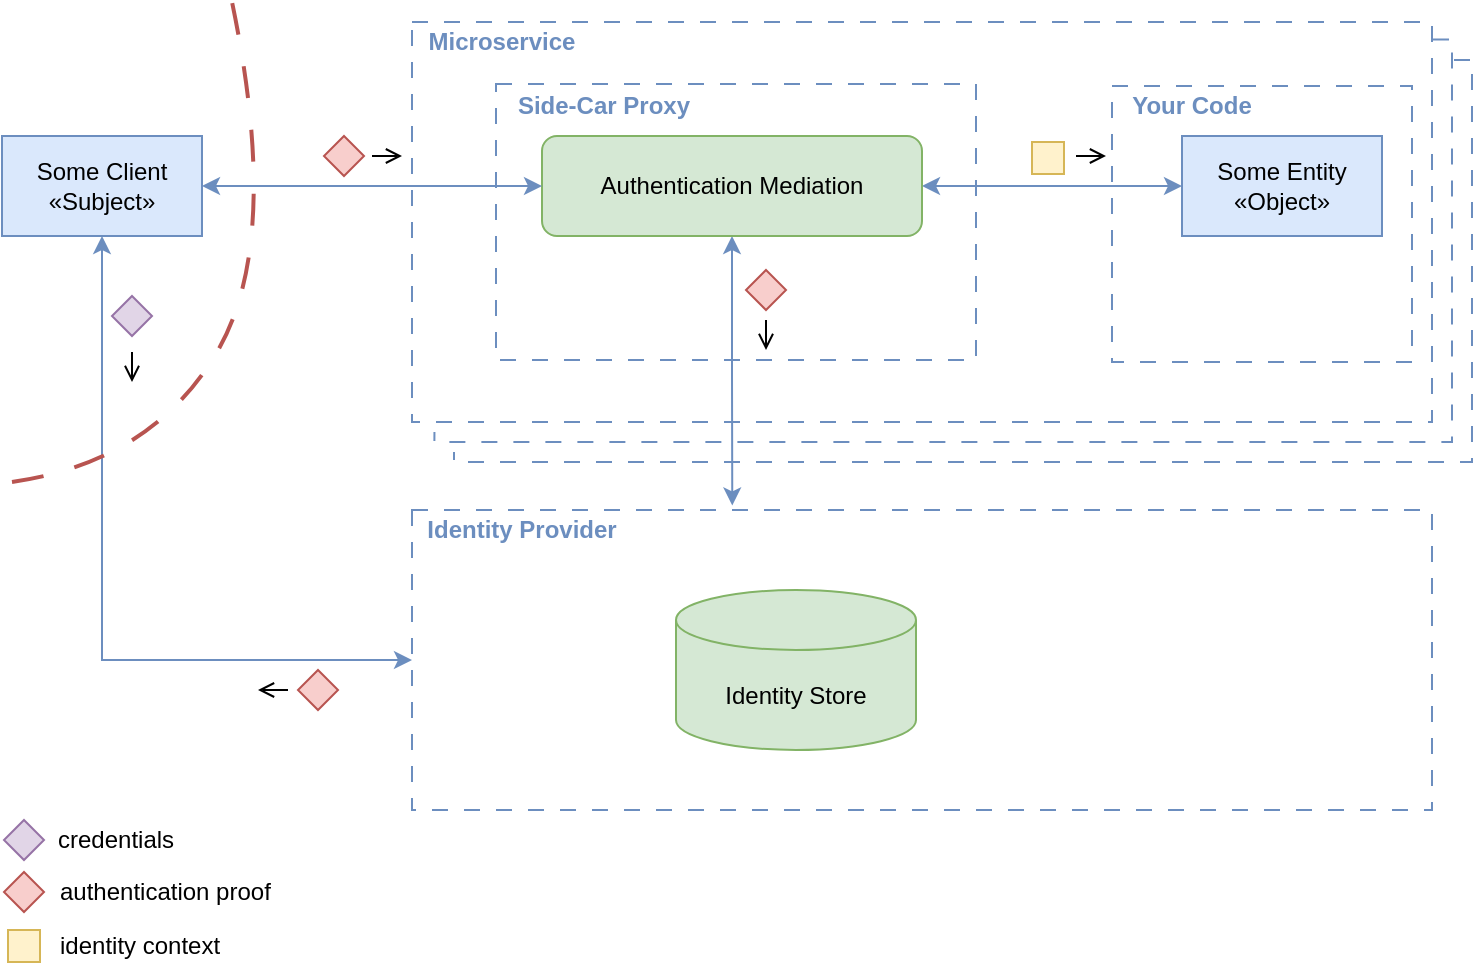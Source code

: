 <mxfile version="27.1.6">
  <diagram name="Page-1" id="vSZzm0c0lSDc5pFVxaaF">
    <mxGraphModel dx="1371" dy="887" grid="1" gridSize="10" guides="1" tooltips="1" connect="1" arrows="1" fold="1" page="1" pageScale="1" pageWidth="850" pageHeight="1100" math="0" shadow="0">
      <root>
        <mxCell id="0" />
        <mxCell id="1" parent="0" />
        <mxCell id="P9exJsjkpcG24izdwx1V-1" value="" style="rounded=0;whiteSpace=wrap;html=1;fillColor=none;strokeColor=#6c8ebf;dashed=1;dashPattern=8 8;" parent="1" vertex="1">
          <mxGeometry x="250" y="30" width="510" height="200" as="geometry" />
        </mxCell>
        <mxCell id="fo6R8_58uPIGh2nn-8rE-17" value="" style="rounded=0;whiteSpace=wrap;html=1;fillColor=none;strokeColor=#6c8ebf;dashed=1;dashPattern=8 8;" parent="1" vertex="1">
          <mxGeometry x="292" y="61" width="240" height="138" as="geometry" />
        </mxCell>
        <mxCell id="P9exJsjkpcG24izdwx1V-12" value="" style="rounded=0;whiteSpace=wrap;html=1;fillColor=none;strokeColor=#6c8ebf;dashed=1;dashPattern=8 8;" parent="1" vertex="1">
          <mxGeometry x="600" y="62" width="150" height="138" as="geometry" />
        </mxCell>
        <mxCell id="aPNDeGo1sduExx9jBJkK-10" style="edgeStyle=orthogonalEdgeStyle;rounded=0;orthogonalLoop=1;jettySize=auto;html=1;entryX=0.314;entryY=-0.015;entryDx=0;entryDy=0;startArrow=classic;startFill=1;fillColor=#dae8fc;strokeColor=#6c8ebf;entryPerimeter=0;" parent="1" source="aPNDeGo1sduExx9jBJkK-1" target="fo6R8_58uPIGh2nn-8rE-9" edge="1">
          <mxGeometry relative="1" as="geometry">
            <mxPoint x="442" y="166" as="targetPoint" />
          </mxGeometry>
        </mxCell>
        <mxCell id="aPNDeGo1sduExx9jBJkK-16" style="edgeStyle=orthogonalEdgeStyle;rounded=0;orthogonalLoop=1;jettySize=auto;html=1;entryX=0;entryY=0.5;entryDx=0;entryDy=0;startArrow=classic;startFill=1;fillColor=#dae8fc;strokeColor=#6c8ebf;" parent="1" source="aPNDeGo1sduExx9jBJkK-1" target="aPNDeGo1sduExx9jBJkK-4" edge="1">
          <mxGeometry relative="1" as="geometry" />
        </mxCell>
        <mxCell id="aPNDeGo1sduExx9jBJkK-1" value="Authentication Mediation" style="rounded=1;whiteSpace=wrap;html=1;fillColor=#d5e8d4;strokeColor=#82b366;" parent="1" vertex="1">
          <mxGeometry x="315" y="87" width="190" height="50" as="geometry" />
        </mxCell>
        <mxCell id="aPNDeGo1sduExx9jBJkK-15" style="edgeStyle=orthogonalEdgeStyle;rounded=0;orthogonalLoop=1;jettySize=auto;html=1;entryX=0;entryY=0.5;entryDx=0;entryDy=0;startArrow=classic;startFill=1;fillColor=#dae8fc;strokeColor=#6c8ebf;" parent="1" source="aPNDeGo1sduExx9jBJkK-2" target="aPNDeGo1sduExx9jBJkK-1" edge="1">
          <mxGeometry relative="1" as="geometry" />
        </mxCell>
        <mxCell id="fo6R8_58uPIGh2nn-8rE-11" style="edgeStyle=orthogonalEdgeStyle;rounded=0;orthogonalLoop=1;jettySize=auto;html=1;fillColor=#dae8fc;strokeColor=#6c8ebf;startArrow=classic;startFill=1;entryX=0;entryY=0.5;entryDx=0;entryDy=0;exitX=0.5;exitY=1;exitDx=0;exitDy=0;" parent="1" source="aPNDeGo1sduExx9jBJkK-2" target="fo6R8_58uPIGh2nn-8rE-9" edge="1">
          <mxGeometry relative="1" as="geometry">
            <mxPoint x="220" y="310" as="targetPoint" />
            <Array as="points">
              <mxPoint x="95" y="349" />
            </Array>
          </mxGeometry>
        </mxCell>
        <mxCell id="aPNDeGo1sduExx9jBJkK-2" value="Some Client&lt;br&gt;«Subject»" style="rounded=0;whiteSpace=wrap;html=1;fillColor=#dae8fc;strokeColor=#6c8ebf;" parent="1" vertex="1">
          <mxGeometry x="45" y="87" width="100" height="50" as="geometry" />
        </mxCell>
        <mxCell id="aPNDeGo1sduExx9jBJkK-4" value="Some Entity&lt;br&gt;«Object»" style="rounded=0;whiteSpace=wrap;html=1;fillColor=#dae8fc;strokeColor=#6c8ebf;" parent="1" vertex="1">
          <mxGeometry x="635" y="87" width="100" height="50" as="geometry" />
        </mxCell>
        <mxCell id="P9exJsjkpcG24izdwx1V-3" value="Microservice" style="text;html=1;align=center;verticalAlign=middle;whiteSpace=wrap;rounded=0;fillColor=none;fontColor=#6C8EBF;fontStyle=1" parent="1" vertex="1">
          <mxGeometry x="250" y="30" width="90" height="19" as="geometry" />
        </mxCell>
        <mxCell id="P9exJsjkpcG24izdwx1V-13" value="Your Code" style="text;html=1;align=center;verticalAlign=middle;whiteSpace=wrap;rounded=0;fillColor=none;fontColor=#6C8EBF;fontStyle=1" parent="1" vertex="1">
          <mxGeometry x="600" y="62" width="80" height="19" as="geometry" />
        </mxCell>
        <mxCell id="fo6R8_58uPIGh2nn-8rE-1" value="Identity Store" style="shape=cylinder3;whiteSpace=wrap;html=1;boundedLbl=1;backgroundOutline=1;size=15;fillColor=#d5e8d4;strokeColor=#82b366;" parent="1" vertex="1">
          <mxGeometry x="382" y="314" width="120" height="80" as="geometry" />
        </mxCell>
        <mxCell id="fo6R8_58uPIGh2nn-8rE-2" value="" style="rhombus;whiteSpace=wrap;html=1;fillColor=#e1d5e7;strokeColor=#9673a6;" parent="1" vertex="1">
          <mxGeometry x="100" y="167" width="20" height="20" as="geometry" />
        </mxCell>
        <mxCell id="fo6R8_58uPIGh2nn-8rE-3" value="" style="rhombus;whiteSpace=wrap;html=1;fillColor=#f8cecc;strokeColor=#b85450;" parent="1" vertex="1">
          <mxGeometry x="193" y="354" width="20" height="20" as="geometry" />
        </mxCell>
        <mxCell id="fo6R8_58uPIGh2nn-8rE-4" value="" style="rhombus;whiteSpace=wrap;html=1;fillColor=#e1d5e7;strokeColor=#9673a6;" parent="1" vertex="1">
          <mxGeometry x="46" y="429" width="20" height="20" as="geometry" />
        </mxCell>
        <mxCell id="fo6R8_58uPIGh2nn-8rE-5" value="" style="rhombus;whiteSpace=wrap;html=1;fillColor=#f8cecc;strokeColor=#b85450;" parent="1" vertex="1">
          <mxGeometry x="46" y="455" width="20" height="20" as="geometry" />
        </mxCell>
        <mxCell id="fo6R8_58uPIGh2nn-8rE-7" value="credentials" style="text;html=1;align=left;verticalAlign=middle;whiteSpace=wrap;rounded=0;" parent="1" vertex="1">
          <mxGeometry x="71" y="429" width="60" height="20" as="geometry" />
        </mxCell>
        <mxCell id="fo6R8_58uPIGh2nn-8rE-8" value="authentication proof" style="text;html=1;align=left;verticalAlign=middle;whiteSpace=wrap;rounded=0;" parent="1" vertex="1">
          <mxGeometry x="72" y="455" width="145" height="20" as="geometry" />
        </mxCell>
        <mxCell id="fo6R8_58uPIGh2nn-8rE-9" value="" style="rounded=0;whiteSpace=wrap;html=1;fillColor=none;strokeColor=#6c8ebf;dashed=1;dashPattern=8 8;" parent="1" vertex="1">
          <mxGeometry x="250" y="274" width="510" height="150" as="geometry" />
        </mxCell>
        <mxCell id="fo6R8_58uPIGh2nn-8rE-10" value="Identity Provider" style="text;html=1;align=center;verticalAlign=middle;whiteSpace=wrap;rounded=0;fillColor=none;fontColor=#6C8EBF;fontStyle=1" parent="1" vertex="1">
          <mxGeometry x="250" y="274" width="110" height="19" as="geometry" />
        </mxCell>
        <mxCell id="fo6R8_58uPIGh2nn-8rE-12" value="" style="rhombus;whiteSpace=wrap;html=1;fillColor=#f8cecc;strokeColor=#b85450;" parent="1" vertex="1">
          <mxGeometry x="206" y="87" width="20" height="20" as="geometry" />
        </mxCell>
        <mxCell id="fo6R8_58uPIGh2nn-8rE-13" value="" style="rhombus;whiteSpace=wrap;html=1;fillColor=#f8cecc;strokeColor=#b85450;" parent="1" vertex="1">
          <mxGeometry x="417" y="154" width="20" height="20" as="geometry" />
        </mxCell>
        <mxCell id="fo6R8_58uPIGh2nn-8rE-14" style="edgeStyle=orthogonalEdgeStyle;rounded=0;orthogonalLoop=1;jettySize=auto;html=1;entryX=0.022;entryY=1.025;entryDx=0;entryDy=0;entryPerimeter=0;exitX=1.001;exitY=0.044;exitDx=0;exitDy=0;exitPerimeter=0;endArrow=none;startFill=0;fillColor=#dae8fc;strokeColor=#6c8ebf;dashed=1;dashPattern=8 8;" parent="1" source="P9exJsjkpcG24izdwx1V-1" target="P9exJsjkpcG24izdwx1V-1" edge="1">
          <mxGeometry relative="1" as="geometry">
            <Array as="points">
              <mxPoint x="770" y="39" />
              <mxPoint x="770" y="240" />
              <mxPoint x="261" y="240" />
            </Array>
          </mxGeometry>
        </mxCell>
        <mxCell id="fo6R8_58uPIGh2nn-8rE-16" style="edgeStyle=orthogonalEdgeStyle;rounded=0;orthogonalLoop=1;jettySize=auto;html=1;entryX=0.022;entryY=1.025;entryDx=0;entryDy=0;entryPerimeter=0;exitX=1.001;exitY=0.044;exitDx=0;exitDy=0;exitPerimeter=0;endArrow=none;startFill=0;fillColor=#dae8fc;strokeColor=#6c8ebf;dashed=1;dashPattern=8 8;" parent="1" edge="1">
          <mxGeometry relative="1" as="geometry">
            <mxPoint x="771" y="49" as="sourcePoint" />
            <mxPoint x="271" y="245" as="targetPoint" />
            <Array as="points">
              <mxPoint x="780" y="49" />
              <mxPoint x="780" y="250" />
              <mxPoint x="271" y="250" />
            </Array>
          </mxGeometry>
        </mxCell>
        <mxCell id="fo6R8_58uPIGh2nn-8rE-18" value="Side-Car Proxy" style="text;html=1;align=center;verticalAlign=middle;whiteSpace=wrap;rounded=0;fillColor=none;fontColor=#6C8EBF;fontStyle=1" parent="1" vertex="1">
          <mxGeometry x="292" y="62" width="108" height="19" as="geometry" />
        </mxCell>
        <mxCell id="fo6R8_58uPIGh2nn-8rE-19" value="" style="whiteSpace=wrap;html=1;aspect=fixed;fillColor=#fff2cc;strokeColor=#d6b656;" parent="1" vertex="1">
          <mxGeometry x="560" y="90" width="16" height="16" as="geometry" />
        </mxCell>
        <mxCell id="fo6R8_58uPIGh2nn-8rE-20" value="" style="whiteSpace=wrap;html=1;aspect=fixed;fillColor=#fff2cc;strokeColor=#d6b656;" parent="1" vertex="1">
          <mxGeometry x="48" y="484" width="16" height="16" as="geometry" />
        </mxCell>
        <mxCell id="fo6R8_58uPIGh2nn-8rE-21" value="&lt;div align=&quot;left&quot;&gt;identity context&lt;/div&gt;" style="text;html=1;align=left;verticalAlign=middle;whiteSpace=wrap;rounded=0;" parent="1" vertex="1">
          <mxGeometry x="72" y="482" width="145" height="20" as="geometry" />
        </mxCell>
        <mxCell id="X6U0VJhvKJz10bmk280f-1" value="" style="endArrow=open;html=1;rounded=0;endFill=0;" edge="1" parent="1">
          <mxGeometry width="50" height="50" relative="1" as="geometry">
            <mxPoint x="230" y="97" as="sourcePoint" />
            <mxPoint x="245" y="97" as="targetPoint" />
          </mxGeometry>
        </mxCell>
        <mxCell id="X6U0VJhvKJz10bmk280f-2" value="" style="endArrow=none;html=1;rounded=0;endFill=0;startArrow=open;startFill=0;" edge="1" parent="1">
          <mxGeometry width="50" height="50" relative="1" as="geometry">
            <mxPoint x="173" y="364" as="sourcePoint" />
            <mxPoint x="188" y="364" as="targetPoint" />
          </mxGeometry>
        </mxCell>
        <mxCell id="X6U0VJhvKJz10bmk280f-3" value="" style="endArrow=open;html=1;rounded=0;endFill=0;" edge="1" parent="1">
          <mxGeometry width="50" height="50" relative="1" as="geometry">
            <mxPoint x="582" y="97" as="sourcePoint" />
            <mxPoint x="597" y="97" as="targetPoint" />
          </mxGeometry>
        </mxCell>
        <mxCell id="X6U0VJhvKJz10bmk280f-4" value="" style="endArrow=open;html=1;rounded=0;endFill=0;" edge="1" parent="1">
          <mxGeometry width="50" height="50" relative="1" as="geometry">
            <mxPoint x="110" y="195" as="sourcePoint" />
            <mxPoint x="110" y="210" as="targetPoint" />
          </mxGeometry>
        </mxCell>
        <mxCell id="X6U0VJhvKJz10bmk280f-5" value="" style="endArrow=open;html=1;rounded=0;endFill=0;" edge="1" parent="1">
          <mxGeometry width="50" height="50" relative="1" as="geometry">
            <mxPoint x="427" y="179" as="sourcePoint" />
            <mxPoint x="427" y="194" as="targetPoint" />
          </mxGeometry>
        </mxCell>
        <mxCell id="X6U0VJhvKJz10bmk280f-7" value="" style="curved=1;endArrow=none;html=1;rounded=0;dashed=1;dashPattern=8 8;startFill=0;fillColor=#f8cecc;strokeColor=#b85450;startSize=9;endSize=8;strokeWidth=2;" edge="1" parent="1">
          <mxGeometry width="50" height="50" relative="1" as="geometry">
            <mxPoint x="50" y="260" as="sourcePoint" />
            <mxPoint x="160" y="20" as="targetPoint" />
            <Array as="points">
              <mxPoint x="120" y="250" />
              <mxPoint x="185" y="140" />
            </Array>
          </mxGeometry>
        </mxCell>
      </root>
    </mxGraphModel>
  </diagram>
</mxfile>
